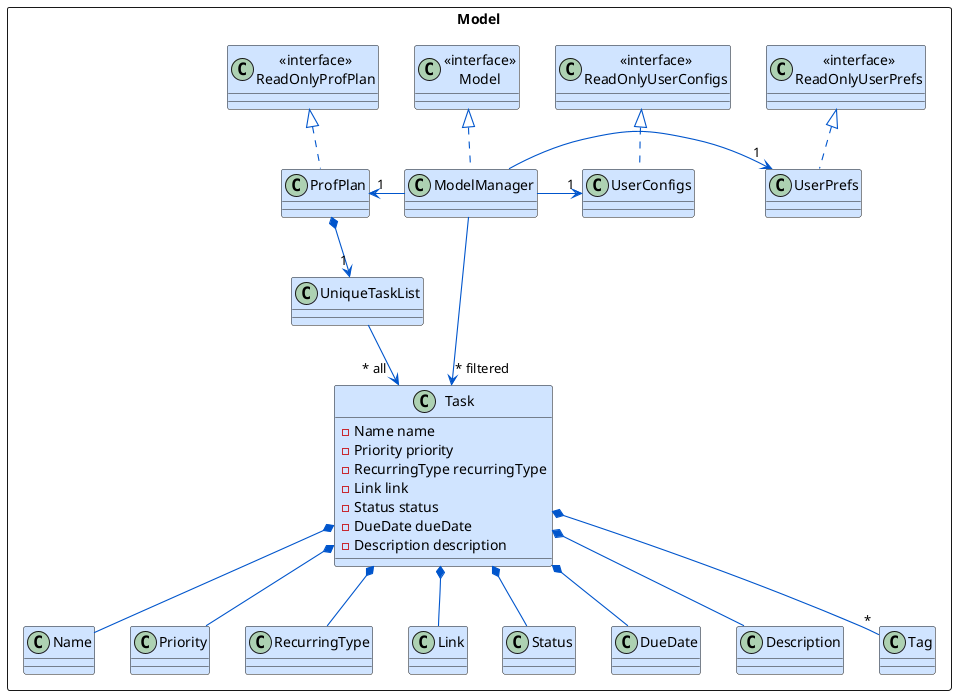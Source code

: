 @startuml
!define MODEL_COLOR #0055CC
!define BACKGROUND_COLOR #D0E4FF

skinparam arrowThickness 1.1
skinparam arrowColor MODEL_COLOR
skinparam classBackgroundColor BACKGROUND_COLOR

Package Model as ModelPackage <<Rectangle>> {
    Class "<<interface>>\nReadOnlyProfPlan" as ReadOnlyProfPlan
    Class "<<interface>>\nReadOnlyUserPrefs" as ReadOnlyUserPrefs
    Class "<<interface>>\nReadOnlyUserConfigs" as ReadOnlyUserConfigs
    Class "<<interface>>\nModel" as Model
    Class ProfPlan
    Class ModelManager
    Class UserPrefs
    Class UserConfigs

    Class UniqueTaskList
    Class Task {
        - Name name
        - Priority priority
        - RecurringType recurringType
        - Link link
        - Status status
        - DueDate dueDate
        - Description description
    }

    Class Name
    Class Priority
    Class RecurringType
    Class Link
    Class Status
    Class DueDate
    Class Description
    Class Tag
}


ReadOnlyProfPlan <|.. ProfPlan
Model <|.. ModelManager
ReadOnlyUserPrefs <|.. UserPrefs
ReadOnlyUserConfigs <|.. UserConfigs

ModelManager -left-> "1" ProfPlan
ModelManager -right-> "1" UserPrefs
ModelManager -right-> "1" UserConfigs
ModelManager --> "~* filtered" Task

ProfPlan *--> "1" UniqueTaskList
UniqueTaskList --> "~* all  " Task

Task *-- Name
Task *-- Priority
Task *-- RecurringType
Task *-- Link
Task *-- Status
Task *-- DueDate
Task *-- Description
Task *-- "*" Tag

@enduml
